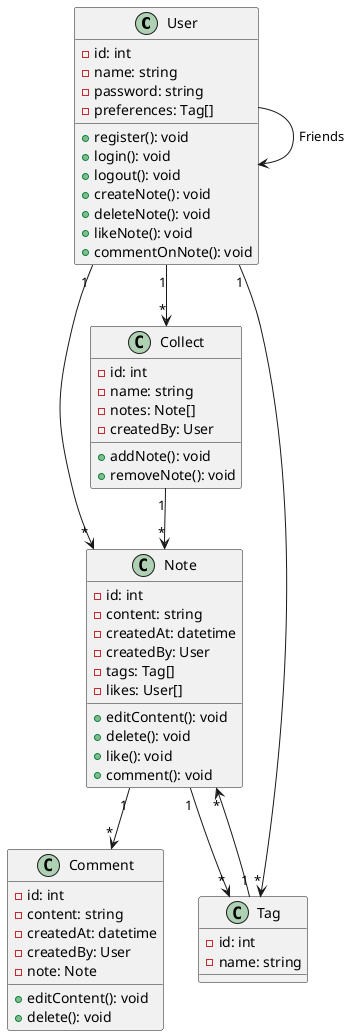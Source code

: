 @startuml

class User {
  - id: int
  - name: string
  - password: string
  - preferences: Tag[]
  + register(): void
  + login(): void
  + logout(): void
  + createNote(): void
  + deleteNote(): void
  + likeNote(): void
  + commentOnNote(): void
}

class Note {
  - id: int
  - content: string
  - createdAt: datetime
  - createdBy: User
  - tags: Tag[]
  - likes: User[]
  + editContent(): void
  + delete(): void
  + like(): void
  + comment(): void
}

class Comment {
  - id: int
  - content: string
  - createdAt: datetime
  - createdBy: User
  - note: Note
  + editContent(): void
  + delete(): void
}

class Collect {
  - id: int
  - name: string
  - notes: Note[]
  - createdBy: User
  + addNote(): void
  + removeNote(): void
}

class Tag {
  - id: int
  - name: string
}

User "1" --> "*" Note
Note "1" --> "*" Comment
User --> User : Friends
User "1" --> "*" Collect
Collect "1" --> "*" Note
Note "1" --> "*" Tag
Tag "1" --> "*" Note
User "1" --> "*" Tag

@enduml
